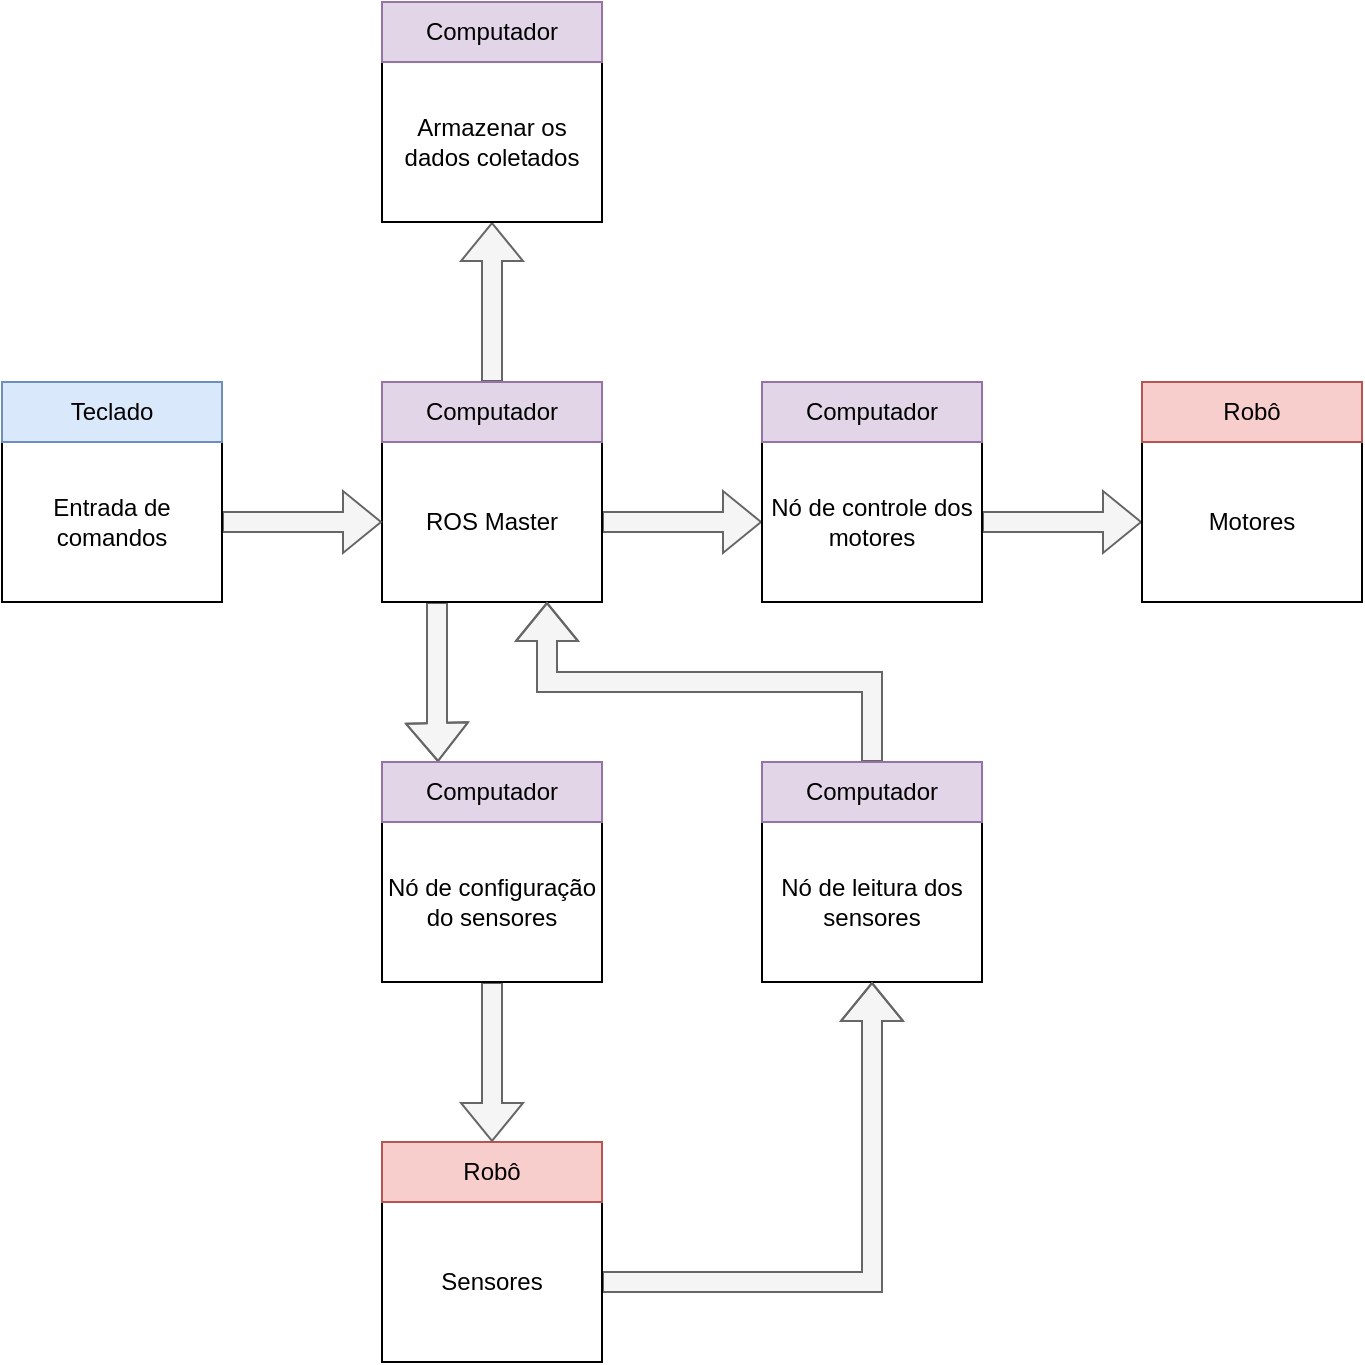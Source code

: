 <mxfile version="24.8.6">
  <diagram name="Página-1" id="6Z5COwQtdzWb3gKtMkhj">
    <mxGraphModel dx="2022" dy="650" grid="1" gridSize="10" guides="1" tooltips="1" connect="1" arrows="1" fold="1" page="1" pageScale="1" pageWidth="827" pageHeight="1169" math="0" shadow="0">
      <root>
        <mxCell id="0" />
        <mxCell id="1" parent="0" />
        <mxCell id="vfeZsChdP4wV7WyZHYyn-13" value="" style="edgeStyle=orthogonalEdgeStyle;rounded=0;orthogonalLoop=1;jettySize=auto;html=1;shape=flexArrow;fillColor=#f5f5f5;strokeColor=#666666;" edge="1" parent="1" source="vfeZsChdP4wV7WyZHYyn-4" target="vfeZsChdP4wV7WyZHYyn-11">
          <mxGeometry relative="1" as="geometry" />
        </mxCell>
        <mxCell id="vfeZsChdP4wV7WyZHYyn-22" value="" style="edgeStyle=orthogonalEdgeStyle;rounded=0;orthogonalLoop=1;jettySize=auto;html=1;exitX=0.25;exitY=1;exitDx=0;exitDy=0;shape=flexArrow;fillColor=#f5f5f5;strokeColor=#666666;" edge="1" parent="1" source="vfeZsChdP4wV7WyZHYyn-4" target="vfeZsChdP4wV7WyZHYyn-21">
          <mxGeometry relative="1" as="geometry">
            <Array as="points">
              <mxPoint x="188" y="410" />
              <mxPoint x="188" y="410" />
            </Array>
          </mxGeometry>
        </mxCell>
        <mxCell id="vfeZsChdP4wV7WyZHYyn-4" value="ROS Master" style="rounded=0;whiteSpace=wrap;html=1;" vertex="1" parent="1">
          <mxGeometry x="160" y="270" width="110" height="80" as="geometry" />
        </mxCell>
        <mxCell id="vfeZsChdP4wV7WyZHYyn-33" value="" style="edgeStyle=orthogonalEdgeStyle;rounded=0;orthogonalLoop=1;jettySize=auto;html=1;shape=flexArrow;fillColor=#f5f5f5;strokeColor=#666666;" edge="1" parent="1" source="vfeZsChdP4wV7WyZHYyn-9" target="vfeZsChdP4wV7WyZHYyn-31">
          <mxGeometry relative="1" as="geometry" />
        </mxCell>
        <mxCell id="vfeZsChdP4wV7WyZHYyn-9" value="Computador" style="rounded=0;whiteSpace=wrap;html=1;fillColor=#e1d5e7;strokeColor=#9673a6;" vertex="1" parent="1">
          <mxGeometry x="160" y="240" width="110" height="30" as="geometry" />
        </mxCell>
        <mxCell id="vfeZsChdP4wV7WyZHYyn-19" value="" style="edgeStyle=orthogonalEdgeStyle;rounded=0;orthogonalLoop=1;jettySize=auto;html=1;shape=flexArrow;fillColor=#f5f5f5;strokeColor=#666666;" edge="1" parent="1" source="vfeZsChdP4wV7WyZHYyn-11" target="vfeZsChdP4wV7WyZHYyn-17">
          <mxGeometry relative="1" as="geometry" />
        </mxCell>
        <mxCell id="vfeZsChdP4wV7WyZHYyn-11" value="Nó de controle dos motores" style="rounded=0;whiteSpace=wrap;html=1;" vertex="1" parent="1">
          <mxGeometry x="350" y="270" width="110" height="80" as="geometry" />
        </mxCell>
        <mxCell id="vfeZsChdP4wV7WyZHYyn-12" value="Computador" style="rounded=0;whiteSpace=wrap;html=1;fillColor=#e1d5e7;strokeColor=#9673a6;" vertex="1" parent="1">
          <mxGeometry x="350" y="240" width="110" height="30" as="geometry" />
        </mxCell>
        <mxCell id="vfeZsChdP4wV7WyZHYyn-30" value="" style="edgeStyle=orthogonalEdgeStyle;rounded=0;orthogonalLoop=1;jettySize=auto;html=1;shape=flexArrow;fillColor=#f5f5f5;strokeColor=#666666;" edge="1" parent="1" source="vfeZsChdP4wV7WyZHYyn-14" target="vfeZsChdP4wV7WyZHYyn-4">
          <mxGeometry relative="1" as="geometry" />
        </mxCell>
        <mxCell id="vfeZsChdP4wV7WyZHYyn-14" value="Entrada de comandos" style="rounded=0;whiteSpace=wrap;html=1;" vertex="1" parent="1">
          <mxGeometry x="-30" y="270" width="110" height="80" as="geometry" />
        </mxCell>
        <mxCell id="vfeZsChdP4wV7WyZHYyn-15" value="Teclado" style="rounded=0;whiteSpace=wrap;html=1;fillColor=#dae8fc;strokeColor=#6c8ebf;" vertex="1" parent="1">
          <mxGeometry x="-30" y="240" width="110" height="30" as="geometry" />
        </mxCell>
        <mxCell id="vfeZsChdP4wV7WyZHYyn-17" value="Motores" style="rounded=0;whiteSpace=wrap;html=1;" vertex="1" parent="1">
          <mxGeometry x="540" y="270" width="110" height="80" as="geometry" />
        </mxCell>
        <mxCell id="vfeZsChdP4wV7WyZHYyn-18" value="Robô" style="rounded=0;whiteSpace=wrap;html=1;fillColor=#f8cecc;strokeColor=#b85450;" vertex="1" parent="1">
          <mxGeometry x="540" y="240" width="110" height="30" as="geometry" />
        </mxCell>
        <mxCell id="vfeZsChdP4wV7WyZHYyn-28" value="" style="edgeStyle=orthogonalEdgeStyle;rounded=0;orthogonalLoop=1;jettySize=auto;html=1;shape=flexArrow;fillColor=#f5f5f5;strokeColor=#666666;" edge="1" parent="1" source="vfeZsChdP4wV7WyZHYyn-20" target="vfeZsChdP4wV7WyZHYyn-27">
          <mxGeometry relative="1" as="geometry" />
        </mxCell>
        <mxCell id="vfeZsChdP4wV7WyZHYyn-20" value="Nó de configuração do sensores" style="rounded=0;whiteSpace=wrap;html=1;" vertex="1" parent="1">
          <mxGeometry x="160" y="460" width="110" height="80" as="geometry" />
        </mxCell>
        <mxCell id="vfeZsChdP4wV7WyZHYyn-21" value="Computador" style="rounded=0;whiteSpace=wrap;html=1;fillColor=#e1d5e7;strokeColor=#9673a6;" vertex="1" parent="1">
          <mxGeometry x="160" y="430" width="110" height="30" as="geometry" />
        </mxCell>
        <mxCell id="vfeZsChdP4wV7WyZHYyn-23" value="Nó de leitura dos sensores" style="rounded=0;whiteSpace=wrap;html=1;" vertex="1" parent="1">
          <mxGeometry x="350" y="460" width="110" height="80" as="geometry" />
        </mxCell>
        <mxCell id="vfeZsChdP4wV7WyZHYyn-25" style="edgeStyle=orthogonalEdgeStyle;rounded=0;orthogonalLoop=1;jettySize=auto;html=1;entryX=0.75;entryY=1;entryDx=0;entryDy=0;shape=flexArrow;fillColor=#f5f5f5;strokeColor=#666666;" edge="1" parent="1" source="vfeZsChdP4wV7WyZHYyn-24" target="vfeZsChdP4wV7WyZHYyn-4">
          <mxGeometry relative="1" as="geometry">
            <Array as="points">
              <mxPoint x="405" y="390" />
              <mxPoint x="242" y="390" />
            </Array>
          </mxGeometry>
        </mxCell>
        <mxCell id="vfeZsChdP4wV7WyZHYyn-24" value="Computador" style="rounded=0;whiteSpace=wrap;html=1;fillColor=#e1d5e7;strokeColor=#9673a6;" vertex="1" parent="1">
          <mxGeometry x="350" y="430" width="110" height="30" as="geometry" />
        </mxCell>
        <mxCell id="vfeZsChdP4wV7WyZHYyn-29" style="edgeStyle=orthogonalEdgeStyle;rounded=0;orthogonalLoop=1;jettySize=auto;html=1;entryX=0.5;entryY=1;entryDx=0;entryDy=0;shape=flexArrow;fillColor=#f5f5f5;strokeColor=#666666;" edge="1" parent="1" source="vfeZsChdP4wV7WyZHYyn-26" target="vfeZsChdP4wV7WyZHYyn-23">
          <mxGeometry relative="1" as="geometry" />
        </mxCell>
        <mxCell id="vfeZsChdP4wV7WyZHYyn-26" value="Sensores" style="rounded=0;whiteSpace=wrap;html=1;" vertex="1" parent="1">
          <mxGeometry x="160" y="650" width="110" height="80" as="geometry" />
        </mxCell>
        <mxCell id="vfeZsChdP4wV7WyZHYyn-27" value="Robô" style="rounded=0;whiteSpace=wrap;html=1;fillColor=#f8cecc;strokeColor=#b85450;" vertex="1" parent="1">
          <mxGeometry x="160" y="620" width="110" height="30" as="geometry" />
        </mxCell>
        <mxCell id="vfeZsChdP4wV7WyZHYyn-31" value="Armazenar os dados coletados" style="rounded=0;whiteSpace=wrap;html=1;" vertex="1" parent="1">
          <mxGeometry x="160" y="80" width="110" height="80" as="geometry" />
        </mxCell>
        <mxCell id="vfeZsChdP4wV7WyZHYyn-32" value="Computador" style="rounded=0;whiteSpace=wrap;html=1;fillColor=#e1d5e7;strokeColor=#9673a6;" vertex="1" parent="1">
          <mxGeometry x="160" y="50" width="110" height="30" as="geometry" />
        </mxCell>
      </root>
    </mxGraphModel>
  </diagram>
</mxfile>
